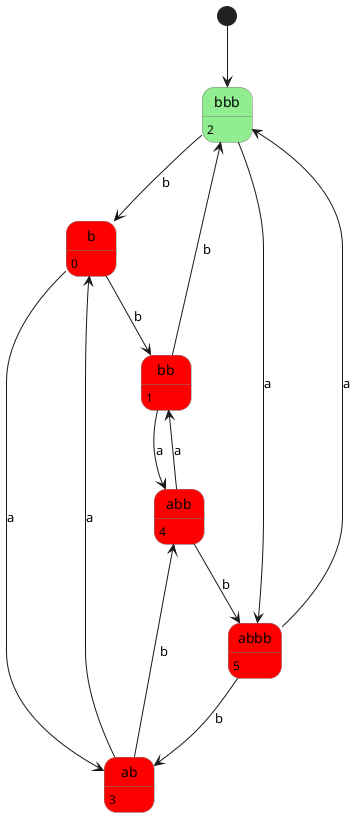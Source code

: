@startuml
skinparam state {
  BackgroundColor<<YES>> LightGreen
  BackgroundColor<<NO>> Red
  BorderColor Gray
}

[*] --> 2

state "b" as 0 <<NO>>
state "bb" as 1 <<NO>>
state "bbb" as 2 <<YES>>

state "ab" as 3 <<NO>>
state "abb" as 4 <<NO>>
state "abbb" as 5 <<NO>>

0: 0
1: 1
2: 2
3: 3
4: 4
5: 5

0 --> 1 : b
0 --> 3 : a

1 --> 2 : b
1 --> 4 : a

2 --> 0 : b
2 --> 5 : a

3 --> 0 : a
3 --> 4 : b

4 --> 1 : a
4 --> 5 : b

5 --> 2 : a
5 --> 3 : b



@enduml
